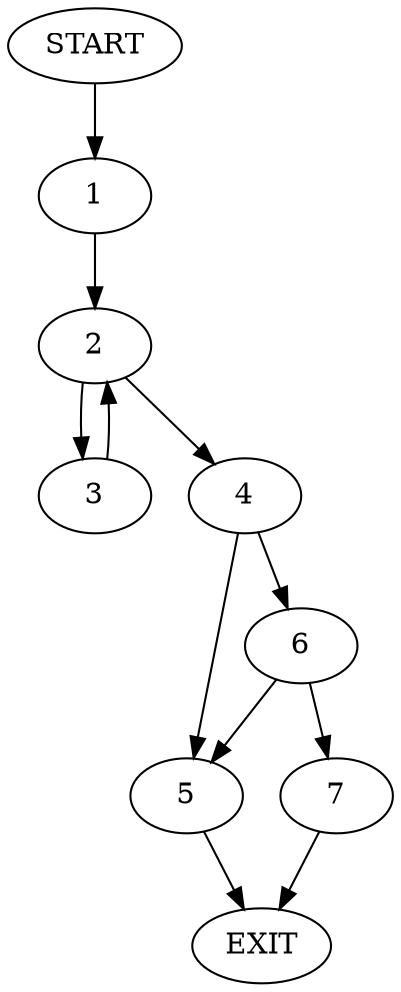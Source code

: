 digraph {
0 [label="START"]
8 [label="EXIT"]
0 -> 1
1 -> 2
2 -> 3
2 -> 4
4 -> 5
4 -> 6
3 -> 2
5 -> 8
6 -> 5
6 -> 7
7 -> 8
}
